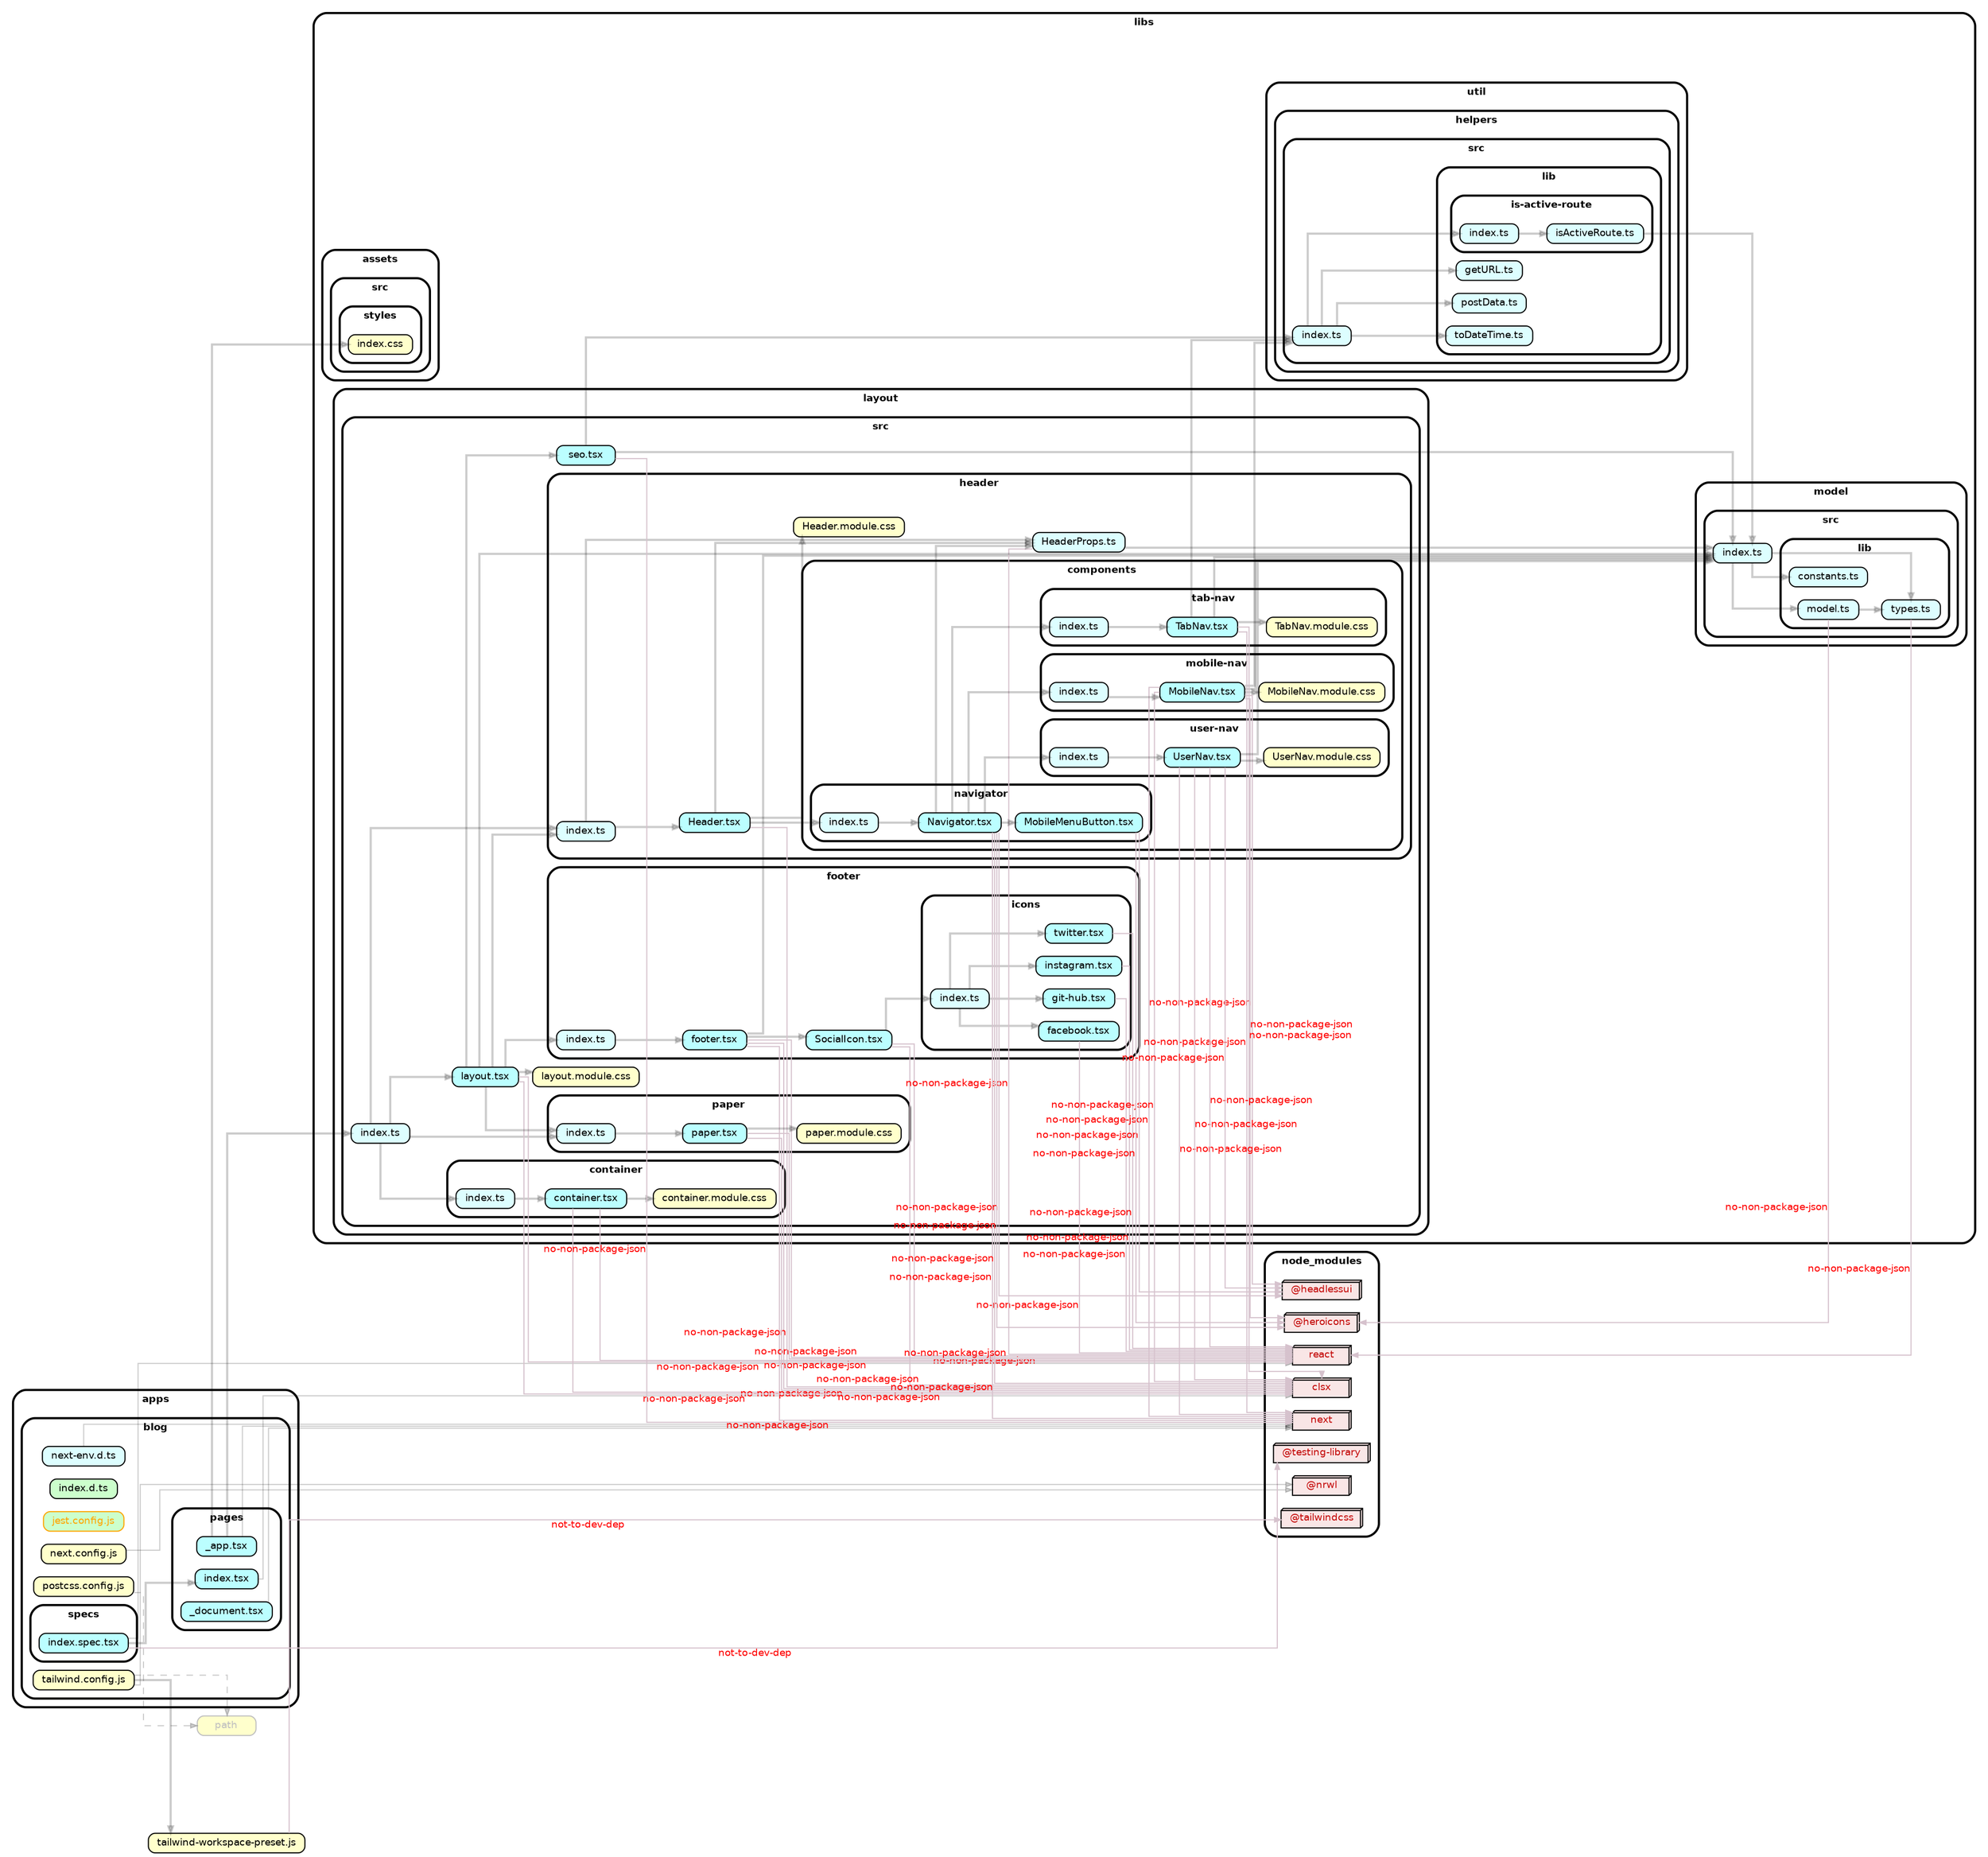 strict digraph "dependency-cruiser output"{
    ordering="out" rankdir="LR" splines="ortho" overlap="false" nodesep="0.16" ranksep="0.18" fontname="Helvetica-bold" fontsize="9" style="rounded,bold,filled" fillcolor="#ffffff" compound="true"
    node [shape="box" style="rounded, filled" height="0.2" color="black" fillcolor="#ffffcc" fontcolor="black" fontname="Helvetica" fontsize="9"]
    edge [arrowhead="normal" arrowsize="0.6" penwidth="2.0" color="#00000033" fontname="Helvetica" fontsize="9"]

    subgraph "cluster_apps" {label="apps" subgraph "cluster_apps/blog" {label="blog" "apps/blog/index.d.ts" [label="index.d.ts" URL="apps/blog/index.d.ts" fillcolor="#ccffcc"] } }
    subgraph "cluster_apps" {label="apps" subgraph "cluster_apps/blog" {label="blog" "apps/blog/jest.config.js" [label="jest.config.js" tooltip="no-orphans" URL="apps/blog/jest.config.js" fillcolor="#ccffcc" fontcolor="orange" color="orange"] } }
    subgraph "cluster_apps" {label="apps" subgraph "cluster_apps/blog" {label="blog" "apps/blog/next-env.d.ts" [label="next-env.d.ts" URL="apps/blog/next-env.d.ts" fillcolor="#ddfeff"] } }
    "apps/blog/next-env.d.ts" -> "node_modules/next" [penwidth="1.0"]
    subgraph "cluster_apps" {label="apps" subgraph "cluster_apps/blog" {label="blog" "apps/blog/next.config.js" [label="next.config.js" URL="apps/blog/next.config.js" ] } }
    "apps/blog/next.config.js" -> "node_modules/@nrwl" [penwidth="1.0"]
    subgraph "cluster_apps" {label="apps" subgraph "cluster_apps/blog" {label="blog" subgraph "cluster_apps/blog/pages" {label="pages" "apps/blog/pages/_app.tsx" [label="_app.tsx" URL="apps/blog/pages/_app.tsx" fillcolor="#bbfeff"] } } }
    "apps/blog/pages/_app.tsx" -> "libs/layout/src/index.ts"
    "apps/blog/pages/_app.tsx" -> "libs/assets/src/styles/index.css"
    "apps/blog/pages/_app.tsx" -> "node_modules/next" [penwidth="1.0"]
    subgraph "cluster_apps" {label="apps" subgraph "cluster_apps/blog" {label="blog" subgraph "cluster_apps/blog/pages" {label="pages" "apps/blog/pages/_document.tsx" [label="_document.tsx" URL="apps/blog/pages/_document.tsx" fillcolor="#bbfeff"] } } }
    "apps/blog/pages/_document.tsx" -> "node_modules/next" [penwidth="1.0"]
    subgraph "cluster_apps" {label="apps" subgraph "cluster_apps/blog" {label="blog" subgraph "cluster_apps/blog/pages" {label="pages" "apps/blog/pages/index.tsx" [label="index.tsx" URL="apps/blog/pages/index.tsx" fillcolor="#bbfeff"] } } }
    "apps/blog/pages/index.tsx" -> "node_modules/clsx" [penwidth="1.0"]
    subgraph "cluster_apps" {label="apps" subgraph "cluster_apps/blog" {label="blog" "apps/blog/postcss.config.js" [label="postcss.config.js" URL="apps/blog/postcss.config.js" ] } }
    "apps/blog/postcss.config.js" -> "path" [style="dashed" penwidth="1.0"]
    subgraph "cluster_apps" {label="apps" subgraph "cluster_apps/blog" {label="blog" subgraph "cluster_apps/blog/specs" {label="specs" "apps/blog/specs/index.spec.tsx" [label="index.spec.tsx" URL="apps/blog/specs/index.spec.tsx" fillcolor="#bbfeff"] } } }
    "apps/blog/specs/index.spec.tsx" -> "apps/blog/pages/index.tsx"
    "apps/blog/specs/index.spec.tsx" -> "node_modules/@testing-library" [xlabel="not-to-dev-dep" tooltip="not-to-dev-dep" penwidth="1.0" fontcolor="red" color="#d6c2cd"]
    "apps/blog/specs/index.spec.tsx" -> "node_modules/react" [penwidth="1.0"]
    subgraph "cluster_apps" {label="apps" subgraph "cluster_apps/blog" {label="blog" "apps/blog/tailwind.config.js" [label="tailwind.config.js" URL="apps/blog/tailwind.config.js" ] } }
    "apps/blog/tailwind.config.js" -> "tailwind-workspace-preset.js"
    "apps/blog/tailwind.config.js" -> "node_modules/@nrwl" [penwidth="1.0"]
    "apps/blog/tailwind.config.js" -> "path" [style="dashed" penwidth="1.0"]
    subgraph "cluster_libs" {label="libs" subgraph "cluster_libs/assets" {label="assets" subgraph "cluster_libs/assets/src" {label="src" subgraph "cluster_libs/assets/src/styles" {label="styles" "libs/assets/src/styles/index.css" [label="index.css" URL="libs/assets/src/styles/index.css" ] } } } }
    subgraph "cluster_libs" {label="libs" subgraph "cluster_libs/layout" {label="layout" subgraph "cluster_libs/layout/src" {label="src" subgraph "cluster_libs/layout/src/container" {label="container" "libs/layout/src/container/container.module.css" [label="container.module.css" URL="libs/layout/src/container/container.module.css" ] } } } }
    subgraph "cluster_libs" {label="libs" subgraph "cluster_libs/layout" {label="layout" subgraph "cluster_libs/layout/src" {label="src" subgraph "cluster_libs/layout/src/container" {label="container" "libs/layout/src/container/container.tsx" [label="container.tsx" URL="libs/layout/src/container/container.tsx" fillcolor="#bbfeff"] } } } }
    "libs/layout/src/container/container.tsx" -> "libs/layout/src/container/container.module.css"
    "libs/layout/src/container/container.tsx" -> "node_modules/clsx" [xlabel="no-non-package-json" tooltip="no-non-package-json" penwidth="1.0" fontcolor="red" color="#d6c2cd"]
    "libs/layout/src/container/container.tsx" -> "node_modules/react" [xlabel="no-non-package-json" tooltip="no-non-package-json" penwidth="1.0" fontcolor="red" color="#d6c2cd"]
    subgraph "cluster_libs" {label="libs" subgraph "cluster_libs/layout" {label="layout" subgraph "cluster_libs/layout/src" {label="src" subgraph "cluster_libs/layout/src/container" {label="container" "libs/layout/src/container/index.ts" [label="index.ts" URL="libs/layout/src/container/index.ts" fillcolor="#ddfeff"] } } } }
    "libs/layout/src/container/index.ts" -> "libs/layout/src/container/container.tsx"
    subgraph "cluster_libs" {label="libs" subgraph "cluster_libs/layout" {label="layout" subgraph "cluster_libs/layout/src" {label="src" subgraph "cluster_libs/layout/src/footer" {label="footer" "libs/layout/src/footer/SocialIcon.tsx" [label="SocialIcon.tsx" URL="libs/layout/src/footer/SocialIcon.tsx" fillcolor="#bbfeff"] } } } }
    "libs/layout/src/footer/SocialIcon.tsx" -> "libs/layout/src/footer/icons/index.ts"
    "libs/layout/src/footer/SocialIcon.tsx" -> "node_modules/clsx" [xlabel="no-non-package-json" tooltip="no-non-package-json" penwidth="1.0" fontcolor="red" color="#d6c2cd"]
    "libs/layout/src/footer/SocialIcon.tsx" -> "node_modules/react" [xlabel="no-non-package-json" tooltip="no-non-package-json" penwidth="1.0" fontcolor="red" color="#d6c2cd"]
    subgraph "cluster_libs" {label="libs" subgraph "cluster_libs/layout" {label="layout" subgraph "cluster_libs/layout/src" {label="src" subgraph "cluster_libs/layout/src/footer" {label="footer" "libs/layout/src/footer/footer.tsx" [label="footer.tsx" URL="libs/layout/src/footer/footer.tsx" fillcolor="#bbfeff"] } } } }
    "libs/layout/src/footer/footer.tsx" -> "libs/layout/src/footer/SocialIcon.tsx"
    "libs/layout/src/footer/footer.tsx" -> "libs/model/src/index.ts"
    "libs/layout/src/footer/footer.tsx" -> "node_modules/clsx" [xlabel="no-non-package-json" tooltip="no-non-package-json" penwidth="1.0" fontcolor="red" color="#d6c2cd"]
    "libs/layout/src/footer/footer.tsx" -> "node_modules/next" [xlabel="no-non-package-json" tooltip="no-non-package-json" penwidth="1.0" fontcolor="red" color="#d6c2cd"]
    "libs/layout/src/footer/footer.tsx" -> "node_modules/react" [xlabel="no-non-package-json" tooltip="no-non-package-json" penwidth="1.0" fontcolor="red" color="#d6c2cd"]
    subgraph "cluster_libs" {label="libs" subgraph "cluster_libs/layout" {label="layout" subgraph "cluster_libs/layout/src" {label="src" subgraph "cluster_libs/layout/src/footer" {label="footer" subgraph "cluster_libs/layout/src/footer/icons" {label="icons" "libs/layout/src/footer/icons/facebook.tsx" [label="facebook.tsx" URL="libs/layout/src/footer/icons/facebook.tsx" fillcolor="#bbfeff"] } } } } }
    "libs/layout/src/footer/icons/facebook.tsx" -> "node_modules/react" [xlabel="no-non-package-json" tooltip="no-non-package-json" penwidth="1.0" fontcolor="red" color="#d6c2cd"]
    subgraph "cluster_libs" {label="libs" subgraph "cluster_libs/layout" {label="layout" subgraph "cluster_libs/layout/src" {label="src" subgraph "cluster_libs/layout/src/footer" {label="footer" subgraph "cluster_libs/layout/src/footer/icons" {label="icons" "libs/layout/src/footer/icons/git-hub.tsx" [label="git-hub.tsx" URL="libs/layout/src/footer/icons/git-hub.tsx" fillcolor="#bbfeff"] } } } } }
    "libs/layout/src/footer/icons/git-hub.tsx" -> "node_modules/react" [xlabel="no-non-package-json" tooltip="no-non-package-json" penwidth="1.0" fontcolor="red" color="#d6c2cd"]
    subgraph "cluster_libs" {label="libs" subgraph "cluster_libs/layout" {label="layout" subgraph "cluster_libs/layout/src" {label="src" subgraph "cluster_libs/layout/src/footer" {label="footer" subgraph "cluster_libs/layout/src/footer/icons" {label="icons" "libs/layout/src/footer/icons/index.ts" [label="index.ts" URL="libs/layout/src/footer/icons/index.ts" fillcolor="#ddfeff"] } } } } }
    "libs/layout/src/footer/icons/index.ts" -> "libs/layout/src/footer/icons/facebook.tsx"
    "libs/layout/src/footer/icons/index.ts" -> "libs/layout/src/footer/icons/git-hub.tsx"
    "libs/layout/src/footer/icons/index.ts" -> "libs/layout/src/footer/icons/instagram.tsx"
    "libs/layout/src/footer/icons/index.ts" -> "libs/layout/src/footer/icons/twitter.tsx"
    subgraph "cluster_libs" {label="libs" subgraph "cluster_libs/layout" {label="layout" subgraph "cluster_libs/layout/src" {label="src" subgraph "cluster_libs/layout/src/footer" {label="footer" subgraph "cluster_libs/layout/src/footer/icons" {label="icons" "libs/layout/src/footer/icons/instagram.tsx" [label="instagram.tsx" URL="libs/layout/src/footer/icons/instagram.tsx" fillcolor="#bbfeff"] } } } } }
    "libs/layout/src/footer/icons/instagram.tsx" -> "node_modules/react" [xlabel="no-non-package-json" tooltip="no-non-package-json" penwidth="1.0" fontcolor="red" color="#d6c2cd"]
    subgraph "cluster_libs" {label="libs" subgraph "cluster_libs/layout" {label="layout" subgraph "cluster_libs/layout/src" {label="src" subgraph "cluster_libs/layout/src/footer" {label="footer" subgraph "cluster_libs/layout/src/footer/icons" {label="icons" "libs/layout/src/footer/icons/twitter.tsx" [label="twitter.tsx" URL="libs/layout/src/footer/icons/twitter.tsx" fillcolor="#bbfeff"] } } } } }
    "libs/layout/src/footer/icons/twitter.tsx" -> "node_modules/react" [xlabel="no-non-package-json" tooltip="no-non-package-json" penwidth="1.0" fontcolor="red" color="#d6c2cd"]
    subgraph "cluster_libs" {label="libs" subgraph "cluster_libs/layout" {label="layout" subgraph "cluster_libs/layout/src" {label="src" subgraph "cluster_libs/layout/src/footer" {label="footer" "libs/layout/src/footer/index.ts" [label="index.ts" URL="libs/layout/src/footer/index.ts" fillcolor="#ddfeff"] } } } }
    "libs/layout/src/footer/index.ts" -> "libs/layout/src/footer/footer.tsx"
    subgraph "cluster_libs" {label="libs" subgraph "cluster_libs/layout" {label="layout" subgraph "cluster_libs/layout/src" {label="src" subgraph "cluster_libs/layout/src/header" {label="header" "libs/layout/src/header/Header.module.css" [label="Header.module.css" URL="libs/layout/src/header/Header.module.css" ] } } } }
    subgraph "cluster_libs" {label="libs" subgraph "cluster_libs/layout" {label="layout" subgraph "cluster_libs/layout/src" {label="src" subgraph "cluster_libs/layout/src/header" {label="header" "libs/layout/src/header/Header.tsx" [label="Header.tsx" URL="libs/layout/src/header/Header.tsx" fillcolor="#bbfeff"] } } } }
    "libs/layout/src/header/Header.tsx" -> "libs/layout/src/header/components/navigator/index.ts"
    "libs/layout/src/header/Header.tsx" -> "libs/layout/src/header/Header.module.css"
    "libs/layout/src/header/Header.tsx" -> "libs/layout/src/header/HeaderProps.ts"
    "libs/layout/src/header/Header.tsx" -> "node_modules/clsx" [xlabel="no-non-package-json" tooltip="no-non-package-json" penwidth="1.0" fontcolor="red" color="#d6c2cd"]
    subgraph "cluster_libs" {label="libs" subgraph "cluster_libs/layout" {label="layout" subgraph "cluster_libs/layout/src" {label="src" subgraph "cluster_libs/layout/src/header" {label="header" "libs/layout/src/header/HeaderProps.ts" [label="HeaderProps.ts" URL="libs/layout/src/header/HeaderProps.ts" fillcolor="#ddfeff"] } } } }
    "libs/layout/src/header/HeaderProps.ts" -> "libs/model/src/index.ts"
    "libs/layout/src/header/HeaderProps.ts" -> "node_modules/react" [xlabel="no-non-package-json" tooltip="no-non-package-json" penwidth="1.0" fontcolor="red" color="#d6c2cd"]
    subgraph "cluster_libs" {label="libs" subgraph "cluster_libs/layout" {label="layout" subgraph "cluster_libs/layout/src" {label="src" subgraph "cluster_libs/layout/src/header" {label="header" subgraph "cluster_libs/layout/src/header/components" {label="components" subgraph "cluster_libs/layout/src/header/components/mobile-nav" {label="mobile-nav" "libs/layout/src/header/components/mobile-nav/MobileNav.module.css" [label="MobileNav.module.css" URL="libs/layout/src/header/components/mobile-nav/MobileNav.module.css" ] } } } } } }
    subgraph "cluster_libs" {label="libs" subgraph "cluster_libs/layout" {label="layout" subgraph "cluster_libs/layout/src" {label="src" subgraph "cluster_libs/layout/src/header" {label="header" subgraph "cluster_libs/layout/src/header/components" {label="components" subgraph "cluster_libs/layout/src/header/components/mobile-nav" {label="mobile-nav" "libs/layout/src/header/components/mobile-nav/MobileNav.tsx" [label="MobileNav.tsx" URL="libs/layout/src/header/components/mobile-nav/MobileNav.tsx" fillcolor="#bbfeff"] } } } } } }
    "libs/layout/src/header/components/mobile-nav/MobileNav.tsx" -> "libs/layout/src/header/components/mobile-nav/MobileNav.module.css"
    "libs/layout/src/header/components/mobile-nav/MobileNav.tsx" -> "node_modules/@headlessui" [xlabel="no-non-package-json" tooltip="no-non-package-json" penwidth="1.0" fontcolor="red" color="#d6c2cd"]
    "libs/layout/src/header/components/mobile-nav/MobileNav.tsx" -> "node_modules/@heroicons" [xlabel="no-non-package-json" tooltip="no-non-package-json" penwidth="1.0" fontcolor="red" color="#d6c2cd"]
    "libs/layout/src/header/components/mobile-nav/MobileNav.tsx" -> "libs/model/src/index.ts"
    "libs/layout/src/header/components/mobile-nav/MobileNav.tsx" -> "libs/util/helpers/src/index.ts"
    "libs/layout/src/header/components/mobile-nav/MobileNav.tsx" -> "node_modules/clsx" [xlabel="no-non-package-json" tooltip="no-non-package-json" penwidth="1.0" fontcolor="red" color="#d6c2cd"]
    "libs/layout/src/header/components/mobile-nav/MobileNav.tsx" -> "node_modules/next" [xlabel="no-non-package-json" tooltip="no-non-package-json" penwidth="1.0" fontcolor="red" color="#d6c2cd"]
    subgraph "cluster_libs" {label="libs" subgraph "cluster_libs/layout" {label="layout" subgraph "cluster_libs/layout/src" {label="src" subgraph "cluster_libs/layout/src/header" {label="header" subgraph "cluster_libs/layout/src/header/components" {label="components" subgraph "cluster_libs/layout/src/header/components/mobile-nav" {label="mobile-nav" "libs/layout/src/header/components/mobile-nav/index.ts" [label="index.ts" URL="libs/layout/src/header/components/mobile-nav/index.ts" fillcolor="#ddfeff"] } } } } } }
    "libs/layout/src/header/components/mobile-nav/index.ts" -> "libs/layout/src/header/components/mobile-nav/MobileNav.tsx"
    subgraph "cluster_libs" {label="libs" subgraph "cluster_libs/layout" {label="layout" subgraph "cluster_libs/layout/src" {label="src" subgraph "cluster_libs/layout/src/header" {label="header" subgraph "cluster_libs/layout/src/header/components" {label="components" subgraph "cluster_libs/layout/src/header/components/navigator" {label="navigator" "libs/layout/src/header/components/navigator/MobileMenuButton.tsx" [label="MobileMenuButton.tsx" URL="libs/layout/src/header/components/navigator/MobileMenuButton.tsx" fillcolor="#bbfeff"] } } } } } }
    "libs/layout/src/header/components/navigator/MobileMenuButton.tsx" -> "node_modules/@headlessui" [xlabel="no-non-package-json" tooltip="no-non-package-json" penwidth="1.0" fontcolor="red" color="#d6c2cd"]
    "libs/layout/src/header/components/navigator/MobileMenuButton.tsx" -> "node_modules/@heroicons" [xlabel="no-non-package-json" tooltip="no-non-package-json" penwidth="1.0" fontcolor="red" color="#d6c2cd"]
    subgraph "cluster_libs" {label="libs" subgraph "cluster_libs/layout" {label="layout" subgraph "cluster_libs/layout/src" {label="src" subgraph "cluster_libs/layout/src/header" {label="header" subgraph "cluster_libs/layout/src/header/components" {label="components" subgraph "cluster_libs/layout/src/header/components/navigator" {label="navigator" "libs/layout/src/header/components/navigator/Navigator.tsx" [label="Navigator.tsx" URL="libs/layout/src/header/components/navigator/Navigator.tsx" fillcolor="#bbfeff"] } } } } } }
    "libs/layout/src/header/components/navigator/Navigator.tsx" -> "libs/layout/src/header/HeaderProps.ts"
    "libs/layout/src/header/components/navigator/Navigator.tsx" -> "libs/layout/src/header/components/mobile-nav/index.ts"
    "libs/layout/src/header/components/navigator/Navigator.tsx" -> "libs/layout/src/header/components/tab-nav/index.ts"
    "libs/layout/src/header/components/navigator/Navigator.tsx" -> "libs/layout/src/header/components/user-nav/index.ts"
    "libs/layout/src/header/components/navigator/Navigator.tsx" -> "libs/layout/src/header/components/navigator/MobileMenuButton.tsx"
    "libs/layout/src/header/components/navigator/Navigator.tsx" -> "node_modules/@headlessui" [xlabel="no-non-package-json" tooltip="no-non-package-json" penwidth="1.0" fontcolor="red" color="#d6c2cd"]
    "libs/layout/src/header/components/navigator/Navigator.tsx" -> "node_modules/@heroicons" [xlabel="no-non-package-json" tooltip="no-non-package-json" penwidth="1.0" fontcolor="red" color="#d6c2cd"]
    "libs/layout/src/header/components/navigator/Navigator.tsx" -> "node_modules/clsx" [xlabel="no-non-package-json" tooltip="no-non-package-json" penwidth="1.0" fontcolor="red" color="#d6c2cd"]
    "libs/layout/src/header/components/navigator/Navigator.tsx" -> "node_modules/next" [xlabel="no-non-package-json" tooltip="no-non-package-json" penwidth="1.0" fontcolor="red" color="#d6c2cd"]
    subgraph "cluster_libs" {label="libs" subgraph "cluster_libs/layout" {label="layout" subgraph "cluster_libs/layout/src" {label="src" subgraph "cluster_libs/layout/src/header" {label="header" subgraph "cluster_libs/layout/src/header/components" {label="components" subgraph "cluster_libs/layout/src/header/components/navigator" {label="navigator" "libs/layout/src/header/components/navigator/index.ts" [label="index.ts" URL="libs/layout/src/header/components/navigator/index.ts" fillcolor="#ddfeff"] } } } } } }
    "libs/layout/src/header/components/navigator/index.ts" -> "libs/layout/src/header/components/navigator/Navigator.tsx"
    subgraph "cluster_libs" {label="libs" subgraph "cluster_libs/layout" {label="layout" subgraph "cluster_libs/layout/src" {label="src" subgraph "cluster_libs/layout/src/header" {label="header" subgraph "cluster_libs/layout/src/header/components" {label="components" subgraph "cluster_libs/layout/src/header/components/tab-nav" {label="tab-nav" "libs/layout/src/header/components/tab-nav/TabNav.module.css" [label="TabNav.module.css" URL="libs/layout/src/header/components/tab-nav/TabNav.module.css" ] } } } } } }
    subgraph "cluster_libs" {label="libs" subgraph "cluster_libs/layout" {label="layout" subgraph "cluster_libs/layout/src" {label="src" subgraph "cluster_libs/layout/src/header" {label="header" subgraph "cluster_libs/layout/src/header/components" {label="components" subgraph "cluster_libs/layout/src/header/components/tab-nav" {label="tab-nav" "libs/layout/src/header/components/tab-nav/TabNav.tsx" [label="TabNav.tsx" URL="libs/layout/src/header/components/tab-nav/TabNav.tsx" fillcolor="#bbfeff"] } } } } } }
    "libs/layout/src/header/components/tab-nav/TabNav.tsx" -> "libs/layout/src/header/components/tab-nav/TabNav.module.css"
    "libs/layout/src/header/components/tab-nav/TabNav.tsx" -> "libs/model/src/index.ts"
    "libs/layout/src/header/components/tab-nav/TabNav.tsx" -> "libs/util/helpers/src/index.ts"
    "libs/layout/src/header/components/tab-nav/TabNav.tsx" -> "node_modules/clsx" [xlabel="no-non-package-json" tooltip="no-non-package-json" penwidth="1.0" fontcolor="red" color="#d6c2cd"]
    "libs/layout/src/header/components/tab-nav/TabNav.tsx" -> "node_modules/next" [xlabel="no-non-package-json" tooltip="no-non-package-json" penwidth="1.0" fontcolor="red" color="#d6c2cd"]
    subgraph "cluster_libs" {label="libs" subgraph "cluster_libs/layout" {label="layout" subgraph "cluster_libs/layout/src" {label="src" subgraph "cluster_libs/layout/src/header" {label="header" subgraph "cluster_libs/layout/src/header/components" {label="components" subgraph "cluster_libs/layout/src/header/components/tab-nav" {label="tab-nav" "libs/layout/src/header/components/tab-nav/index.ts" [label="index.ts" URL="libs/layout/src/header/components/tab-nav/index.ts" fillcolor="#ddfeff"] } } } } } }
    "libs/layout/src/header/components/tab-nav/index.ts" -> "libs/layout/src/header/components/tab-nav/TabNav.tsx"
    subgraph "cluster_libs" {label="libs" subgraph "cluster_libs/layout" {label="layout" subgraph "cluster_libs/layout/src" {label="src" subgraph "cluster_libs/layout/src/header" {label="header" subgraph "cluster_libs/layout/src/header/components" {label="components" subgraph "cluster_libs/layout/src/header/components/user-nav" {label="user-nav" "libs/layout/src/header/components/user-nav/UserNav.module.css" [label="UserNav.module.css" URL="libs/layout/src/header/components/user-nav/UserNav.module.css" ] } } } } } }
    subgraph "cluster_libs" {label="libs" subgraph "cluster_libs/layout" {label="layout" subgraph "cluster_libs/layout/src" {label="src" subgraph "cluster_libs/layout/src/header" {label="header" subgraph "cluster_libs/layout/src/header/components" {label="components" subgraph "cluster_libs/layout/src/header/components/user-nav" {label="user-nav" "libs/layout/src/header/components/user-nav/UserNav.tsx" [label="UserNav.tsx" URL="libs/layout/src/header/components/user-nav/UserNav.tsx" fillcolor="#bbfeff"] } } } } } }
    "libs/layout/src/header/components/user-nav/UserNav.tsx" -> "libs/layout/src/header/components/user-nav/UserNav.module.css"
    "libs/layout/src/header/components/user-nav/UserNav.tsx" -> "node_modules/@headlessui" [xlabel="no-non-package-json" tooltip="no-non-package-json" penwidth="1.0" fontcolor="red" color="#d6c2cd"]
    "libs/layout/src/header/components/user-nav/UserNav.tsx" -> "libs/model/src/index.ts"
    "libs/layout/src/header/components/user-nav/UserNav.tsx" -> "node_modules/clsx" [xlabel="no-non-package-json" tooltip="no-non-package-json" penwidth="1.0" fontcolor="red" color="#d6c2cd"]
    "libs/layout/src/header/components/user-nav/UserNav.tsx" -> "node_modules/next" [xlabel="no-non-package-json" tooltip="no-non-package-json" penwidth="1.0" fontcolor="red" color="#d6c2cd"]
    "libs/layout/src/header/components/user-nav/UserNav.tsx" -> "node_modules/react" [xlabel="no-non-package-json" tooltip="no-non-package-json" penwidth="1.0" fontcolor="red" color="#d6c2cd"]
    subgraph "cluster_libs" {label="libs" subgraph "cluster_libs/layout" {label="layout" subgraph "cluster_libs/layout/src" {label="src" subgraph "cluster_libs/layout/src/header" {label="header" subgraph "cluster_libs/layout/src/header/components" {label="components" subgraph "cluster_libs/layout/src/header/components/user-nav" {label="user-nav" "libs/layout/src/header/components/user-nav/index.ts" [label="index.ts" URL="libs/layout/src/header/components/user-nav/index.ts" fillcolor="#ddfeff"] } } } } } }
    "libs/layout/src/header/components/user-nav/index.ts" -> "libs/layout/src/header/components/user-nav/UserNav.tsx"
    subgraph "cluster_libs" {label="libs" subgraph "cluster_libs/layout" {label="layout" subgraph "cluster_libs/layout/src" {label="src" subgraph "cluster_libs/layout/src/header" {label="header" "libs/layout/src/header/index.ts" [label="index.ts" URL="libs/layout/src/header/index.ts" fillcolor="#ddfeff"] } } } }
    "libs/layout/src/header/index.ts" -> "libs/layout/src/header/Header.tsx"
    "libs/layout/src/header/index.ts" -> "libs/layout/src/header/HeaderProps.ts"
    subgraph "cluster_libs" {label="libs" subgraph "cluster_libs/layout" {label="layout" subgraph "cluster_libs/layout/src" {label="src" "libs/layout/src/index.ts" [label="index.ts" URL="libs/layout/src/index.ts" fillcolor="#ddfeff"] } } }
    "libs/layout/src/index.ts" -> "libs/layout/src/container/index.ts"
    "libs/layout/src/index.ts" -> "libs/layout/src/header/index.ts"
    "libs/layout/src/index.ts" -> "libs/layout/src/layout.tsx"
    "libs/layout/src/index.ts" -> "libs/layout/src/paper/index.ts"
    subgraph "cluster_libs" {label="libs" subgraph "cluster_libs/layout" {label="layout" subgraph "cluster_libs/layout/src" {label="src" "libs/layout/src/layout.module.css" [label="layout.module.css" URL="libs/layout/src/layout.module.css" ] } } }
    subgraph "cluster_libs" {label="libs" subgraph "cluster_libs/layout" {label="layout" subgraph "cluster_libs/layout/src" {label="src" "libs/layout/src/layout.tsx" [label="layout.tsx" URL="libs/layout/src/layout.tsx" fillcolor="#bbfeff"] } } }
    "libs/layout/src/layout.tsx" -> "libs/layout/src/footer/index.ts"
    "libs/layout/src/layout.tsx" -> "libs/layout/src/header/index.ts"
    "libs/layout/src/layout.tsx" -> "libs/layout/src/layout.module.css"
    "libs/layout/src/layout.tsx" -> "libs/layout/src/paper/index.ts"
    "libs/layout/src/layout.tsx" -> "libs/layout/src/seo.tsx"
    "libs/layout/src/layout.tsx" -> "libs/model/src/index.ts"
    "libs/layout/src/layout.tsx" -> "node_modules/clsx" [xlabel="no-non-package-json" tooltip="no-non-package-json" penwidth="1.0" fontcolor="red" color="#d6c2cd"]
    "libs/layout/src/layout.tsx" -> "node_modules/react" [xlabel="no-non-package-json" tooltip="no-non-package-json" penwidth="1.0" fontcolor="red" color="#d6c2cd"]
    subgraph "cluster_libs" {label="libs" subgraph "cluster_libs/layout" {label="layout" subgraph "cluster_libs/layout/src" {label="src" subgraph "cluster_libs/layout/src/paper" {label="paper" "libs/layout/src/paper/index.ts" [label="index.ts" URL="libs/layout/src/paper/index.ts" fillcolor="#ddfeff"] } } } }
    "libs/layout/src/paper/index.ts" -> "libs/layout/src/paper/paper.tsx"
    subgraph "cluster_libs" {label="libs" subgraph "cluster_libs/layout" {label="layout" subgraph "cluster_libs/layout/src" {label="src" subgraph "cluster_libs/layout/src/paper" {label="paper" "libs/layout/src/paper/paper.module.css" [label="paper.module.css" URL="libs/layout/src/paper/paper.module.css" ] } } } }
    subgraph "cluster_libs" {label="libs" subgraph "cluster_libs/layout" {label="layout" subgraph "cluster_libs/layout/src" {label="src" subgraph "cluster_libs/layout/src/paper" {label="paper" "libs/layout/src/paper/paper.tsx" [label="paper.tsx" URL="libs/layout/src/paper/paper.tsx" fillcolor="#bbfeff"] } } } }
    "libs/layout/src/paper/paper.tsx" -> "libs/layout/src/paper/paper.module.css"
    "libs/layout/src/paper/paper.tsx" -> "node_modules/clsx" [xlabel="no-non-package-json" tooltip="no-non-package-json" penwidth="1.0" fontcolor="red" color="#d6c2cd"]
    "libs/layout/src/paper/paper.tsx" -> "node_modules/react" [xlabel="no-non-package-json" tooltip="no-non-package-json" penwidth="1.0" fontcolor="red" color="#d6c2cd"]
    subgraph "cluster_libs" {label="libs" subgraph "cluster_libs/layout" {label="layout" subgraph "cluster_libs/layout/src" {label="src" "libs/layout/src/seo.tsx" [label="seo.tsx" URL="libs/layout/src/seo.tsx" fillcolor="#bbfeff"] } } }
    "libs/layout/src/seo.tsx" -> "libs/model/src/index.ts"
    "libs/layout/src/seo.tsx" -> "libs/util/helpers/src/index.ts"
    "libs/layout/src/seo.tsx" -> "node_modules/next" [xlabel="no-non-package-json" tooltip="no-non-package-json" penwidth="1.0" fontcolor="red" color="#d6c2cd"]
    subgraph "cluster_libs" {label="libs" subgraph "cluster_libs/model" {label="model" subgraph "cluster_libs/model/src" {label="src" "libs/model/src/index.ts" [label="index.ts" URL="libs/model/src/index.ts" fillcolor="#ddfeff"] } } }
    "libs/model/src/index.ts" -> "libs/model/src/lib/constants.ts"
    "libs/model/src/index.ts" -> "libs/model/src/lib/model.ts"
    "libs/model/src/index.ts" -> "libs/model/src/lib/types.ts"
    subgraph "cluster_libs" {label="libs" subgraph "cluster_libs/model" {label="model" subgraph "cluster_libs/model/src" {label="src" subgraph "cluster_libs/model/src/lib" {label="lib" "libs/model/src/lib/constants.ts" [label="constants.ts" URL="libs/model/src/lib/constants.ts" fillcolor="#ddfeff"] } } } }
    subgraph "cluster_libs" {label="libs" subgraph "cluster_libs/model" {label="model" subgraph "cluster_libs/model/src" {label="src" subgraph "cluster_libs/model/src/lib" {label="lib" "libs/model/src/lib/model.ts" [label="model.ts" URL="libs/model/src/lib/model.ts" fillcolor="#ddfeff"] } } } }
    "libs/model/src/lib/model.ts" -> "libs/model/src/lib/types.ts"
    "libs/model/src/lib/model.ts" -> "node_modules/@heroicons" [xlabel="no-non-package-json" tooltip="no-non-package-json" penwidth="1.0" fontcolor="red" color="#d6c2cd"]
    subgraph "cluster_libs" {label="libs" subgraph "cluster_libs/model" {label="model" subgraph "cluster_libs/model/src" {label="src" subgraph "cluster_libs/model/src/lib" {label="lib" "libs/model/src/lib/types.ts" [label="types.ts" URL="libs/model/src/lib/types.ts" fillcolor="#ddfeff"] } } } }
    "libs/model/src/lib/types.ts" -> "node_modules/react" [xlabel="no-non-package-json" tooltip="no-non-package-json" penwidth="1.0" fontcolor="red" color="#d6c2cd"]
    subgraph "cluster_libs" {label="libs" subgraph "cluster_libs/util" {label="util" subgraph "cluster_libs/util/helpers" {label="helpers" subgraph "cluster_libs/util/helpers/src" {label="src" "libs/util/helpers/src/index.ts" [label="index.ts" URL="libs/util/helpers/src/index.ts" fillcolor="#ddfeff"] } } } }
    "libs/util/helpers/src/index.ts" -> "libs/util/helpers/src/lib/getURL.ts"
    "libs/util/helpers/src/index.ts" -> "libs/util/helpers/src/lib/is-active-route/index.ts"
    "libs/util/helpers/src/index.ts" -> "libs/util/helpers/src/lib/postData.ts"
    "libs/util/helpers/src/index.ts" -> "libs/util/helpers/src/lib/toDateTime.ts"
    subgraph "cluster_libs" {label="libs" subgraph "cluster_libs/util" {label="util" subgraph "cluster_libs/util/helpers" {label="helpers" subgraph "cluster_libs/util/helpers/src" {label="src" subgraph "cluster_libs/util/helpers/src/lib" {label="lib" "libs/util/helpers/src/lib/getURL.ts" [label="getURL.ts" URL="libs/util/helpers/src/lib/getURL.ts" fillcolor="#ddfeff"] } } } } }
    subgraph "cluster_libs" {label="libs" subgraph "cluster_libs/util" {label="util" subgraph "cluster_libs/util/helpers" {label="helpers" subgraph "cluster_libs/util/helpers/src" {label="src" subgraph "cluster_libs/util/helpers/src/lib" {label="lib" subgraph "cluster_libs/util/helpers/src/lib/is-active-route" {label="is-active-route" "libs/util/helpers/src/lib/is-active-route/index.ts" [label="index.ts" URL="libs/util/helpers/src/lib/is-active-route/index.ts" fillcolor="#ddfeff"] } } } } } }
    "libs/util/helpers/src/lib/is-active-route/index.ts" -> "libs/util/helpers/src/lib/is-active-route/isActiveRoute.ts"
    subgraph "cluster_libs" {label="libs" subgraph "cluster_libs/util" {label="util" subgraph "cluster_libs/util/helpers" {label="helpers" subgraph "cluster_libs/util/helpers/src" {label="src" subgraph "cluster_libs/util/helpers/src/lib" {label="lib" subgraph "cluster_libs/util/helpers/src/lib/is-active-route" {label="is-active-route" "libs/util/helpers/src/lib/is-active-route/isActiveRoute.ts" [label="isActiveRoute.ts" URL="libs/util/helpers/src/lib/is-active-route/isActiveRoute.ts" fillcolor="#ddfeff"] } } } } } }
    "libs/util/helpers/src/lib/is-active-route/isActiveRoute.ts" -> "libs/model/src/index.ts"
    subgraph "cluster_libs" {label="libs" subgraph "cluster_libs/util" {label="util" subgraph "cluster_libs/util/helpers" {label="helpers" subgraph "cluster_libs/util/helpers/src" {label="src" subgraph "cluster_libs/util/helpers/src/lib" {label="lib" "libs/util/helpers/src/lib/postData.ts" [label="postData.ts" URL="libs/util/helpers/src/lib/postData.ts" fillcolor="#ddfeff"] } } } } }
    subgraph "cluster_libs" {label="libs" subgraph "cluster_libs/util" {label="util" subgraph "cluster_libs/util/helpers" {label="helpers" subgraph "cluster_libs/util/helpers/src" {label="src" subgraph "cluster_libs/util/helpers/src/lib" {label="lib" "libs/util/helpers/src/lib/toDateTime.ts" [label="toDateTime.ts" URL="libs/util/helpers/src/lib/toDateTime.ts" fillcolor="#ddfeff"] } } } } }
    subgraph "cluster_node_modules" {label="node_modules" "node_modules/@headlessui" [label="@headlessui" URL="node_modules/@headlessui" shape="box3d" fillcolor="#c40b0a1a" fontcolor="#c40b0a"] }
    subgraph "cluster_node_modules" {label="node_modules" "node_modules/@heroicons" [label="@heroicons" URL="node_modules/@heroicons" shape="box3d" fillcolor="#c40b0a1a" fontcolor="#c40b0a"] }
    subgraph "cluster_node_modules" {label="node_modules" "node_modules/@nrwl" [label="@nrwl" URL="node_modules/@nrwl" shape="box3d" fillcolor="#c40b0a1a" fontcolor="#c40b0a"] }
    subgraph "cluster_node_modules" {label="node_modules" "node_modules/@tailwindcss" [label="@tailwindcss" URL="node_modules/@tailwindcss" shape="box3d" fillcolor="#c40b0a1a" fontcolor="#c40b0a"] }
    subgraph "cluster_node_modules" {label="node_modules" "node_modules/@testing-library" [label="@testing-library" URL="node_modules/@testing-library" shape="box3d" fillcolor="#c40b0a1a" fontcolor="#c40b0a"] }
    subgraph "cluster_node_modules" {label="node_modules" "node_modules/clsx" [label="clsx" URL="node_modules/clsx" shape="box3d" fillcolor="#c40b0a1a" fontcolor="#c40b0a"] }
    subgraph "cluster_node_modules" {label="node_modules" "node_modules/next" [label="next" URL="node_modules/next" shape="box3d" fillcolor="#c40b0a1a" fontcolor="#c40b0a"] }
    subgraph "cluster_node_modules" {label="node_modules" "node_modules/react" [label="react" URL="node_modules/react" shape="box3d" fillcolor="#c40b0a1a" fontcolor="#c40b0a"] }
    "path" [label="path" color="grey" fontcolor="grey"]
    "tailwind-workspace-preset.js" [label="tailwind-workspace-preset.js" URL="tailwind-workspace-preset.js" ]
    "tailwind-workspace-preset.js" -> "node_modules/@tailwindcss" [xlabel="not-to-dev-dep" tooltip="not-to-dev-dep" penwidth="1.0" fontcolor="red" color="#d6c2cd"]
}
